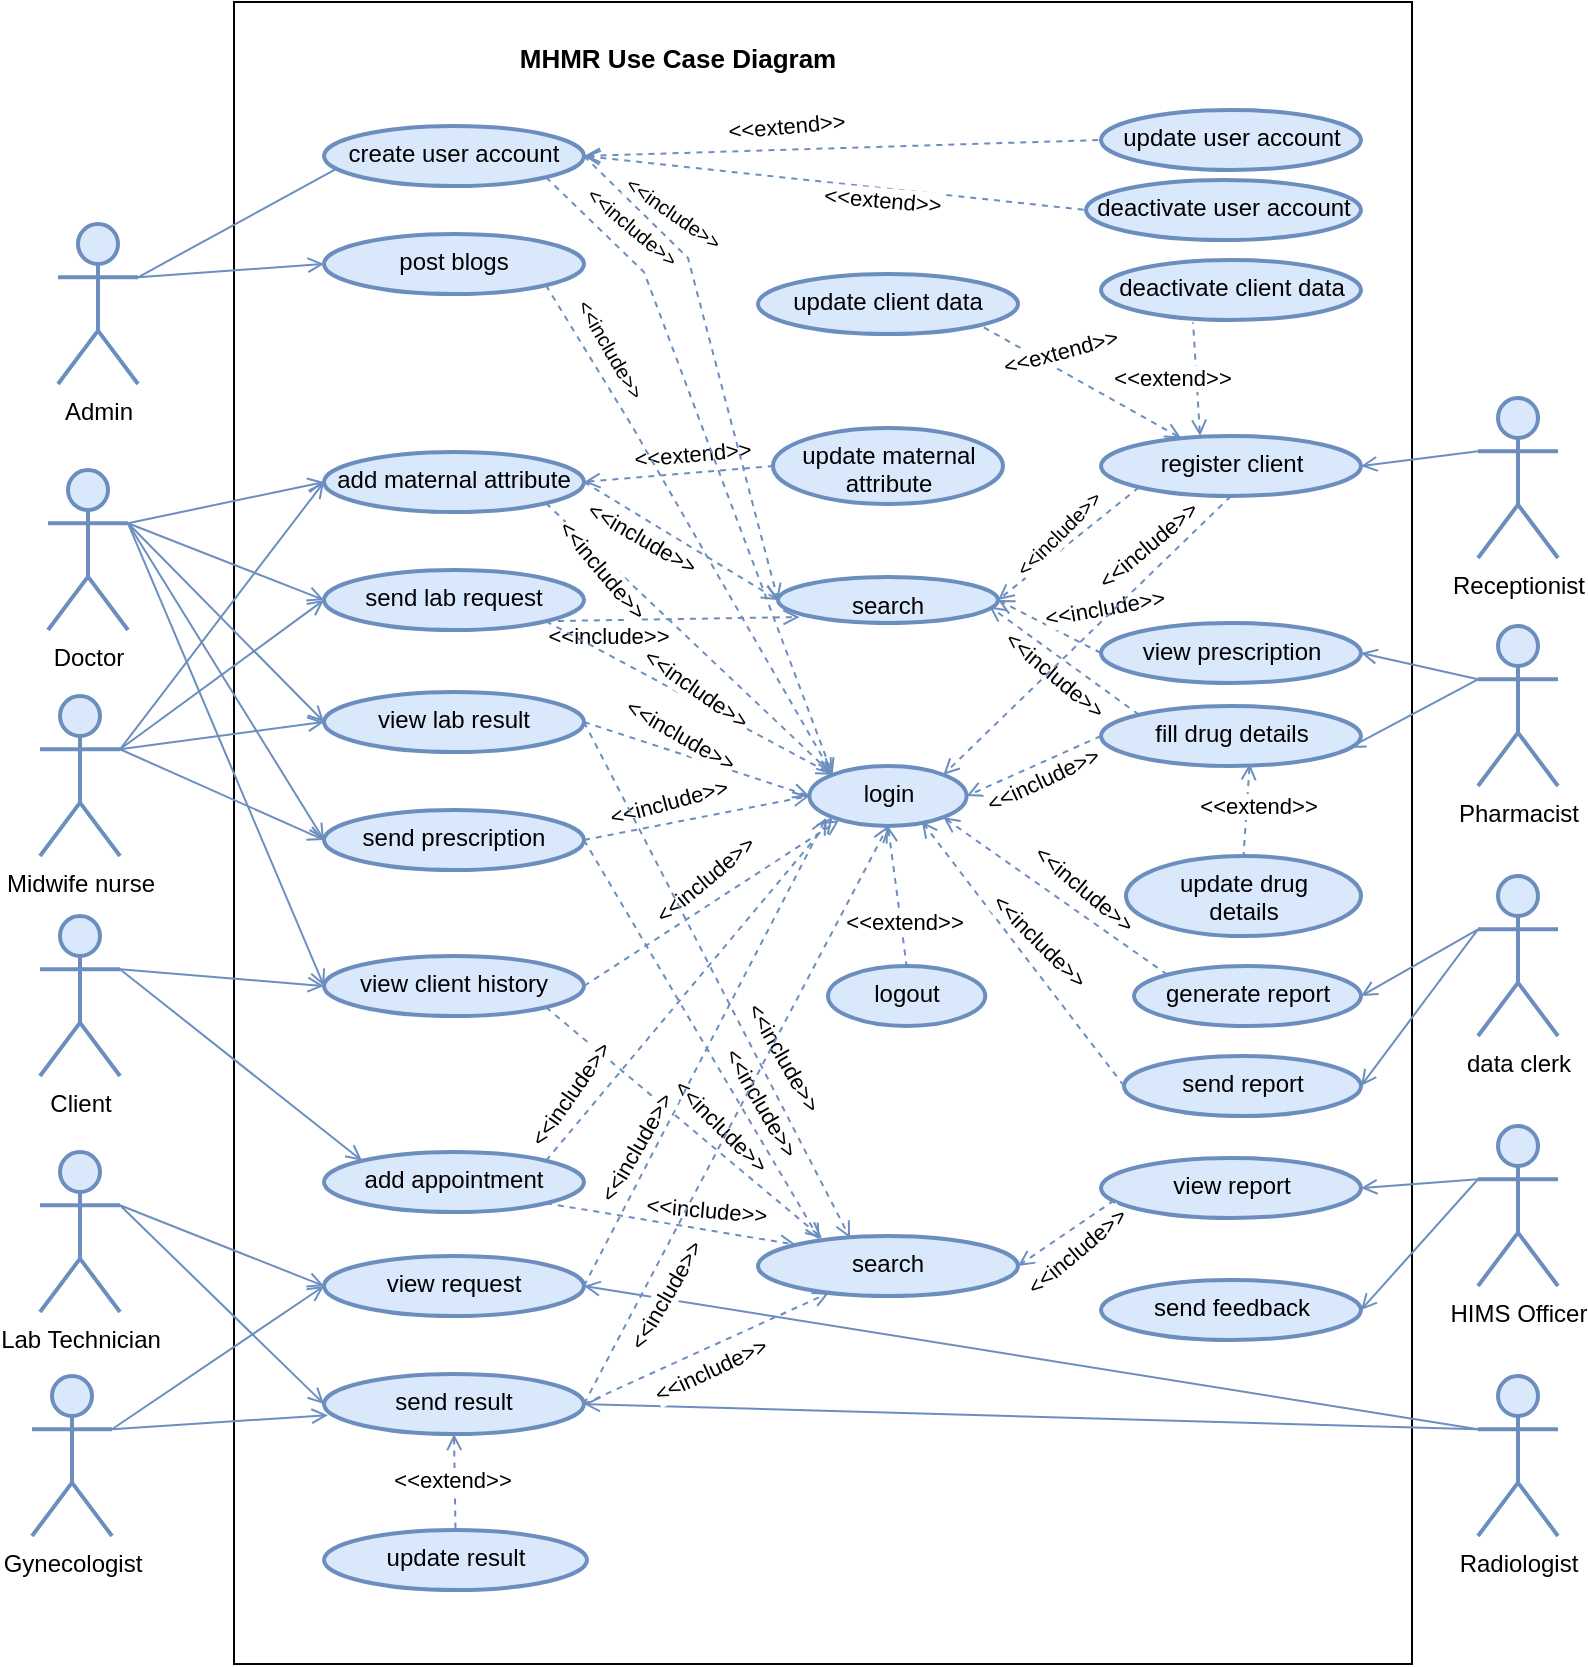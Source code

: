<mxfile version="18.1.3" type="github">
  <diagram id="ftHDJsCwS-N9WV5DZKyB" name="Page-1">
    <mxGraphModel dx="1543" dy="896" grid="0" gridSize="10" guides="1" tooltips="1" connect="1" arrows="1" fold="1" page="1" pageScale="1" pageWidth="850" pageHeight="1100" math="0" shadow="0">
      <root>
        <mxCell id="0" />
        <mxCell id="1" parent="0" />
        <mxCell id="4s9nhKdhcSExY_lbLFu8-13" value="" style="rounded=0;whiteSpace=wrap;html=1;strokeWidth=1;" parent="1" vertex="1">
          <mxGeometry x="148" y="32" width="589" height="831" as="geometry" />
        </mxCell>
        <mxCell id="4s9nhKdhcSExY_lbLFu8-15" value="" style="rounded=0;orthogonalLoop=1;jettySize=auto;html=1;endArrow=open;endFill=0;strokeWidth=1;fillColor=#dae8fc;strokeColor=#6c8ebf;exitX=1;exitY=0.333;exitDx=0;exitDy=0;exitPerimeter=0;" parent="1" source="4s9nhKdhcSExY_lbLFu8-16" edge="1">
          <mxGeometry relative="1" as="geometry">
            <mxPoint x="118" y="123.97" as="sourcePoint" />
            <mxPoint x="208.665" y="110.233" as="targetPoint" />
          </mxGeometry>
        </mxCell>
        <mxCell id="4s9nhKdhcSExY_lbLFu8-16" value="Admin" style="shape=umlActor;verticalLabelPosition=bottom;verticalAlign=top;html=1;outlineConnect=0;strokeWidth=2;fillColor=#dae8fc;strokeColor=#6c8ebf;" parent="1" vertex="1">
          <mxGeometry x="60" y="143" width="40" height="80" as="geometry" />
        </mxCell>
        <mxCell id="4s9nhKdhcSExY_lbLFu8-18" value="update user account" style="ellipse;whiteSpace=wrap;html=1;verticalAlign=top;strokeWidth=2;fillColor=#dae8fc;strokeColor=#6c8ebf;" parent="1" vertex="1">
          <mxGeometry x="581.5" y="86" width="130" height="30" as="geometry" />
        </mxCell>
        <mxCell id="4s9nhKdhcSExY_lbLFu8-23" value="deactivate user account" style="ellipse;whiteSpace=wrap;html=1;verticalAlign=top;strokeWidth=2;fillColor=#dae8fc;strokeColor=#6c8ebf;" parent="1" vertex="1">
          <mxGeometry x="574" y="121" width="137.5" height="30" as="geometry" />
        </mxCell>
        <mxCell id="4s9nhKdhcSExY_lbLFu8-24" value="" style="rounded=0;orthogonalLoop=1;jettySize=auto;html=1;endArrow=none;endFill=0;strokeWidth=1;fillColor=#dae8fc;strokeColor=#6c8ebf;exitX=1;exitY=0.5;exitDx=0;exitDy=0;dashed=1;entryX=0;entryY=0.5;entryDx=0;entryDy=0;startArrow=open;startFill=0;" parent="1" source="4s9nhKdhcSExY_lbLFu8-17" target="4s9nhKdhcSExY_lbLFu8-23" edge="1">
          <mxGeometry relative="1" as="geometry">
            <mxPoint x="100" y="163.333" as="sourcePoint" />
            <mxPoint x="218.665" y="120.233" as="targetPoint" />
          </mxGeometry>
        </mxCell>
        <mxCell id="4s9nhKdhcSExY_lbLFu8-25" value="" style="rounded=0;orthogonalLoop=1;jettySize=auto;html=1;endArrow=none;endFill=0;strokeWidth=1;fillColor=#dae8fc;strokeColor=#6c8ebf;exitX=1;exitY=0.5;exitDx=0;exitDy=0;dashed=1;entryX=0;entryY=0.5;entryDx=0;entryDy=0;startArrow=open;startFill=0;" parent="1" source="4s9nhKdhcSExY_lbLFu8-17" target="4s9nhKdhcSExY_lbLFu8-18" edge="1">
          <mxGeometry relative="1" as="geometry">
            <mxPoint x="348" y="122" as="sourcePoint" />
            <mxPoint x="435" y="165" as="targetPoint" />
          </mxGeometry>
        </mxCell>
        <mxCell id="4s9nhKdhcSExY_lbLFu8-26" value="&amp;lt;&amp;lt;extend&amp;gt;&amp;gt;" style="edgeLabel;html=1;align=center;verticalAlign=middle;resizable=0;points=[];rotation=-5;" parent="4s9nhKdhcSExY_lbLFu8-25" vertex="1" connectable="0">
          <mxGeometry x="-0.243" y="-1" relative="1" as="geometry">
            <mxPoint x="3" y="-13" as="offset" />
          </mxGeometry>
        </mxCell>
        <mxCell id="4s9nhKdhcSExY_lbLFu8-27" value="&amp;lt;&amp;lt;extend&amp;gt;&amp;gt;" style="edgeLabel;html=1;align=center;verticalAlign=middle;resizable=0;points=[];rotation=5;" parent="1" vertex="1" connectable="0">
          <mxGeometry x="472" y="131.0" as="geometry" />
        </mxCell>
        <mxCell id="4s9nhKdhcSExY_lbLFu8-28" style="edgeStyle=none;rounded=0;orthogonalLoop=1;jettySize=auto;html=1;exitX=0.5;exitY=1;exitDx=0;exitDy=0;dashed=1;endArrow=open;endFill=0;strokeWidth=2;" parent="1" source="4s9nhKdhcSExY_lbLFu8-23" target="4s9nhKdhcSExY_lbLFu8-23" edge="1">
          <mxGeometry relative="1" as="geometry" />
        </mxCell>
        <mxCell id="4s9nhKdhcSExY_lbLFu8-30" value="" style="rounded=0;orthogonalLoop=1;jettySize=auto;html=1;endArrow=open;endFill=0;strokeWidth=1;fillColor=#dae8fc;strokeColor=#6c8ebf;exitX=1;exitY=0.333;exitDx=0;exitDy=0;exitPerimeter=0;entryX=0;entryY=0.5;entryDx=0;entryDy=0;" parent="1" source="4s9nhKdhcSExY_lbLFu8-16" target="4s9nhKdhcSExY_lbLFu8-29" edge="1">
          <mxGeometry relative="1" as="geometry">
            <mxPoint x="100" y="163.333" as="sourcePoint" />
            <mxPoint x="218.665" y="120.233" as="targetPoint" />
          </mxGeometry>
        </mxCell>
        <mxCell id="4s9nhKdhcSExY_lbLFu8-31" value="Receptionist" style="shape=umlActor;verticalLabelPosition=bottom;verticalAlign=top;html=1;outlineConnect=0;strokeWidth=2;fillColor=#dae8fc;strokeColor=#6c8ebf;" parent="1" vertex="1">
          <mxGeometry x="770" y="230" width="40" height="80" as="geometry" />
        </mxCell>
        <mxCell id="4s9nhKdhcSExY_lbLFu8-33" value="" style="rounded=0;orthogonalLoop=1;jettySize=auto;html=1;endArrow=open;endFill=0;strokeWidth=1;fillColor=#dae8fc;strokeColor=#6c8ebf;exitX=0;exitY=0.333;exitDx=0;exitDy=0;exitPerimeter=0;entryX=1;entryY=0.5;entryDx=0;entryDy=0;" parent="1" source="4s9nhKdhcSExY_lbLFu8-31" target="4s9nhKdhcSExY_lbLFu8-34" edge="1">
          <mxGeometry relative="1" as="geometry">
            <mxPoint x="90" y="279.667" as="sourcePoint" />
            <mxPoint x="208.665" y="223.233" as="targetPoint" />
          </mxGeometry>
        </mxCell>
        <mxCell id="4s9nhKdhcSExY_lbLFu8-37" value="update client data" style="ellipse;whiteSpace=wrap;html=1;verticalAlign=top;strokeWidth=2;fillColor=#dae8fc;strokeColor=#6c8ebf;" parent="1" vertex="1">
          <mxGeometry x="410" y="168" width="130" height="30" as="geometry" />
        </mxCell>
        <mxCell id="4s9nhKdhcSExY_lbLFu8-38" value="deactivate client data" style="ellipse;whiteSpace=wrap;html=1;verticalAlign=top;strokeWidth=2;fillColor=#dae8fc;strokeColor=#6c8ebf;" parent="1" vertex="1">
          <mxGeometry x="581.5" y="161" width="130" height="30" as="geometry" />
        </mxCell>
        <mxCell id="4s9nhKdhcSExY_lbLFu8-39" value="" style="rounded=0;orthogonalLoop=1;jettySize=auto;html=1;endArrow=none;endFill=0;strokeWidth=1;fillColor=#dae8fc;strokeColor=#6c8ebf;exitX=0.381;exitY=-0.001;exitDx=0;exitDy=0;dashed=1;entryX=0.354;entryY=1.038;entryDx=0;entryDy=0;startArrow=open;startFill=0;exitPerimeter=0;entryPerimeter=0;" parent="1" source="4s9nhKdhcSExY_lbLFu8-34" target="4s9nhKdhcSExY_lbLFu8-38" edge="1">
          <mxGeometry relative="1" as="geometry">
            <mxPoint x="338" y="202" as="sourcePoint" />
            <mxPoint x="218.665" y="210.233" as="targetPoint" />
          </mxGeometry>
        </mxCell>
        <mxCell id="4s9nhKdhcSExY_lbLFu8-40" value="" style="rounded=0;orthogonalLoop=1;jettySize=auto;html=1;endArrow=none;endFill=0;strokeWidth=1;fillColor=#dae8fc;strokeColor=#6c8ebf;dashed=1;entryX=1;entryY=1;entryDx=0;entryDy=0;startArrow=open;startFill=0;" parent="1" source="4s9nhKdhcSExY_lbLFu8-34" target="4s9nhKdhcSExY_lbLFu8-37" edge="1">
          <mxGeometry relative="1" as="geometry">
            <mxPoint x="338" y="202" as="sourcePoint" />
            <mxPoint x="435" y="255" as="targetPoint" />
          </mxGeometry>
        </mxCell>
        <mxCell id="4s9nhKdhcSExY_lbLFu8-41" value="&amp;lt;&amp;lt;extend&amp;gt;&amp;gt;" style="edgeLabel;html=1;align=center;verticalAlign=middle;resizable=0;points=[];rotation=-15;" parent="4s9nhKdhcSExY_lbLFu8-40" vertex="1" connectable="0">
          <mxGeometry x="-0.243" y="-1" relative="1" as="geometry">
            <mxPoint x="-24" y="-21" as="offset" />
          </mxGeometry>
        </mxCell>
        <mxCell id="4s9nhKdhcSExY_lbLFu8-43" style="edgeStyle=none;rounded=0;orthogonalLoop=1;jettySize=auto;html=1;exitX=0.5;exitY=1;exitDx=0;exitDy=0;dashed=1;endArrow=open;endFill=0;strokeWidth=2;" parent="1" source="4s9nhKdhcSExY_lbLFu8-38" target="4s9nhKdhcSExY_lbLFu8-38" edge="1">
          <mxGeometry relative="1" as="geometry" />
        </mxCell>
        <mxCell id="4s9nhKdhcSExY_lbLFu8-44" value="Doctor" style="shape=umlActor;verticalLabelPosition=bottom;verticalAlign=top;html=1;outlineConnect=0;strokeWidth=2;fillColor=#dae8fc;strokeColor=#6c8ebf;" parent="1" vertex="1">
          <mxGeometry x="55" y="266" width="40" height="80" as="geometry" />
        </mxCell>
        <mxCell id="4s9nhKdhcSExY_lbLFu8-49" value="" style="rounded=0;orthogonalLoop=1;jettySize=auto;html=1;endArrow=open;endFill=0;strokeWidth=1;fillColor=#dae8fc;strokeColor=#6c8ebf;exitX=1;exitY=0.333;exitDx=0;exitDy=0;exitPerimeter=0;entryX=0;entryY=0.5;entryDx=0;entryDy=0;" parent="1" source="4s9nhKdhcSExY_lbLFu8-44" target="4s9nhKdhcSExY_lbLFu8-50" edge="1">
          <mxGeometry relative="1" as="geometry">
            <mxPoint x="110" y="356.667" as="sourcePoint" />
            <mxPoint x="228.665" y="333.233" as="targetPoint" />
          </mxGeometry>
        </mxCell>
        <mxCell id="4s9nhKdhcSExY_lbLFu8-55" value="&lt;div&gt;update maternal &lt;br&gt;&lt;/div&gt;&lt;div&gt;attribute&lt;/div&gt;" style="ellipse;whiteSpace=wrap;html=1;verticalAlign=top;strokeWidth=2;fillColor=#dae8fc;strokeColor=#6c8ebf;" parent="1" vertex="1">
          <mxGeometry x="417.5" y="245" width="115" height="38" as="geometry" />
        </mxCell>
        <mxCell id="4s9nhKdhcSExY_lbLFu8-56" value="" style="rounded=0;orthogonalLoop=1;jettySize=auto;html=1;endArrow=none;endFill=0;strokeWidth=1;fillColor=#dae8fc;strokeColor=#6c8ebf;exitX=1;exitY=0.5;exitDx=0;exitDy=0;dashed=1;entryX=0;entryY=0.5;entryDx=0;entryDy=0;startArrow=open;startFill=0;" parent="1" source="4s9nhKdhcSExY_lbLFu8-50" target="4s9nhKdhcSExY_lbLFu8-55" edge="1">
          <mxGeometry relative="1" as="geometry">
            <mxPoint x="339.98" y="308" as="sourcePoint" />
            <mxPoint x="445" y="345" as="targetPoint" />
          </mxGeometry>
        </mxCell>
        <mxCell id="4s9nhKdhcSExY_lbLFu8-57" value="&lt;div&gt;&amp;lt;&amp;lt;extend&amp;gt;&amp;gt;&lt;/div&gt;" style="edgeLabel;html=1;align=center;verticalAlign=middle;resizable=0;points=[];rotation=-5;" parent="4s9nhKdhcSExY_lbLFu8-56" vertex="1" connectable="0">
          <mxGeometry x="-0.243" y="-1" relative="1" as="geometry">
            <mxPoint x="18" y="-12" as="offset" />
          </mxGeometry>
        </mxCell>
        <mxCell id="4s9nhKdhcSExY_lbLFu8-58" value="" style="rounded=0;orthogonalLoop=1;jettySize=auto;html=1;endArrow=open;endFill=0;strokeWidth=1;fillColor=#dae8fc;strokeColor=#6c8ebf;exitX=1;exitY=0.333;exitDx=0;exitDy=0;exitPerimeter=0;entryX=0;entryY=0.5;entryDx=0;entryDy=0;" parent="1" source="4s9nhKdhcSExY_lbLFu8-44" target="4s9nhKdhcSExY_lbLFu8-53" edge="1">
          <mxGeometry relative="1" as="geometry">
            <mxPoint x="100" y="377.667" as="sourcePoint" />
            <mxPoint x="210" y="420" as="targetPoint" />
          </mxGeometry>
        </mxCell>
        <mxCell id="4s9nhKdhcSExY_lbLFu8-59" value="" style="rounded=0;orthogonalLoop=1;jettySize=auto;html=1;endArrow=open;endFill=0;strokeWidth=1;fillColor=#dae8fc;strokeColor=#6c8ebf;exitX=1;exitY=0.333;exitDx=0;exitDy=0;exitPerimeter=0;entryX=0;entryY=0.5;entryDx=0;entryDy=0;" parent="1" source="4s9nhKdhcSExY_lbLFu8-44" target="4s9nhKdhcSExY_lbLFu8-52" edge="1">
          <mxGeometry relative="1" as="geometry">
            <mxPoint x="110" y="387.667" as="sourcePoint" />
            <mxPoint x="228" y="325" as="targetPoint" />
          </mxGeometry>
        </mxCell>
        <mxCell id="4s9nhKdhcSExY_lbLFu8-61" value="" style="rounded=0;orthogonalLoop=1;jettySize=auto;html=1;endArrow=open;endFill=0;strokeWidth=1;fillColor=#dae8fc;strokeColor=#6c8ebf;exitX=1;exitY=0.333;exitDx=0;exitDy=0;exitPerimeter=0;entryX=0;entryY=0.5;entryDx=0;entryDy=0;" parent="1" source="4s9nhKdhcSExY_lbLFu8-44" target="4s9nhKdhcSExY_lbLFu8-51" edge="1">
          <mxGeometry relative="1" as="geometry">
            <mxPoint x="130" y="407.667" as="sourcePoint" />
            <mxPoint x="248" y="345" as="targetPoint" />
          </mxGeometry>
        </mxCell>
        <mxCell id="4s9nhKdhcSExY_lbLFu8-62" value="Midwife nurse" style="shape=umlActor;verticalLabelPosition=bottom;verticalAlign=top;html=1;outlineConnect=0;strokeWidth=2;fillColor=#dae8fc;strokeColor=#6c8ebf;" parent="1" vertex="1">
          <mxGeometry x="51" y="379" width="40" height="80" as="geometry" />
        </mxCell>
        <mxCell id="4s9nhKdhcSExY_lbLFu8-63" value="" style="rounded=0;orthogonalLoop=1;jettySize=auto;html=1;endArrow=open;endFill=0;strokeWidth=1;fillColor=#dae8fc;strokeColor=#6c8ebf;exitX=1;exitY=0.333;exitDx=0;exitDy=0;exitPerimeter=0;entryX=0;entryY=0.5;entryDx=0;entryDy=0;" parent="1" source="4s9nhKdhcSExY_lbLFu8-62" target="4s9nhKdhcSExY_lbLFu8-50" edge="1">
          <mxGeometry relative="1" as="geometry">
            <mxPoint x="700" y="324.667" as="sourcePoint" />
            <mxPoint x="818" y="262" as="targetPoint" />
          </mxGeometry>
        </mxCell>
        <mxCell id="4s9nhKdhcSExY_lbLFu8-64" value="" style="rounded=0;orthogonalLoop=1;jettySize=auto;html=1;endArrow=open;endFill=0;strokeWidth=1;fillColor=#dae8fc;strokeColor=#6c8ebf;exitX=1;exitY=0.333;exitDx=0;exitDy=0;exitPerimeter=0;entryX=0;entryY=0.5;entryDx=0;entryDy=0;" parent="1" source="4s9nhKdhcSExY_lbLFu8-62" target="4s9nhKdhcSExY_lbLFu8-53" edge="1">
          <mxGeometry relative="1" as="geometry">
            <mxPoint x="700" y="326.667" as="sourcePoint" />
            <mxPoint x="338" y="424" as="targetPoint" />
          </mxGeometry>
        </mxCell>
        <mxCell id="4s9nhKdhcSExY_lbLFu8-65" value="" style="rounded=0;orthogonalLoop=1;jettySize=auto;html=1;endArrow=open;endFill=0;strokeWidth=1;fillColor=#dae8fc;strokeColor=#6c8ebf;exitX=1;exitY=0.333;exitDx=0;exitDy=0;exitPerimeter=0;entryX=0;entryY=0.5;entryDx=0;entryDy=0;" parent="1" source="4s9nhKdhcSExY_lbLFu8-62" target="4s9nhKdhcSExY_lbLFu8-52" edge="1">
          <mxGeometry relative="1" as="geometry">
            <mxPoint x="720" y="347.667" as="sourcePoint" />
            <mxPoint x="818" y="345" as="targetPoint" />
          </mxGeometry>
        </mxCell>
        <mxCell id="4s9nhKdhcSExY_lbLFu8-67" value="" style="rounded=0;orthogonalLoop=1;jettySize=auto;html=1;endArrow=open;endFill=0;strokeWidth=1;fillColor=#dae8fc;strokeColor=#6c8ebf;exitX=1;exitY=0.333;exitDx=0;exitDy=0;exitPerimeter=0;entryX=0;entryY=0.5;entryDx=0;entryDy=0;" parent="1" source="4s9nhKdhcSExY_lbLFu8-62" target="4s9nhKdhcSExY_lbLFu8-51" edge="1">
          <mxGeometry relative="1" as="geometry">
            <mxPoint x="700" y="326.667" as="sourcePoint" />
            <mxPoint x="818" y="304" as="targetPoint" />
          </mxGeometry>
        </mxCell>
        <mxCell id="4s9nhKdhcSExY_lbLFu8-69" value="Client" style="shape=umlActor;verticalLabelPosition=bottom;verticalAlign=top;html=1;outlineConnect=0;strokeWidth=2;fillColor=#dae8fc;strokeColor=#6c8ebf;" parent="1" vertex="1">
          <mxGeometry x="51" y="489" width="40" height="80" as="geometry" />
        </mxCell>
        <mxCell id="4s9nhKdhcSExY_lbLFu8-70" value="" style="rounded=0;orthogonalLoop=1;jettySize=auto;html=1;endArrow=open;endFill=0;strokeWidth=1;fillColor=#dae8fc;strokeColor=#6c8ebf;exitX=1;exitY=0.333;exitDx=0;exitDy=0;exitPerimeter=0;entryX=0;entryY=0;entryDx=0;entryDy=0;" parent="1" source="4s9nhKdhcSExY_lbLFu8-69" target="4s9nhKdhcSExY_lbLFu8-68" edge="1">
          <mxGeometry relative="1" as="geometry">
            <mxPoint x="670" y="337.667" as="sourcePoint" />
            <mxPoint x="550.962" y="410.393" as="targetPoint" />
          </mxGeometry>
        </mxCell>
        <mxCell id="4s9nhKdhcSExY_lbLFu8-72" value="" style="rounded=0;orthogonalLoop=1;jettySize=auto;html=1;endArrow=open;endFill=0;strokeWidth=1;fillColor=#dae8fc;strokeColor=#6c8ebf;exitX=1;exitY=0.333;exitDx=0;exitDy=0;exitPerimeter=0;entryX=0;entryY=0.5;entryDx=0;entryDy=0;" parent="1" source="4s9nhKdhcSExY_lbLFu8-69" target="4s9nhKdhcSExY_lbLFu8-71" edge="1">
          <mxGeometry relative="1" as="geometry">
            <mxPoint x="670" y="466.667" as="sourcePoint" />
            <mxPoint x="570" y="421" as="targetPoint" />
          </mxGeometry>
        </mxCell>
        <mxCell id="4s9nhKdhcSExY_lbLFu8-74" value="" style="rounded=0;orthogonalLoop=1;jettySize=auto;html=1;endArrow=open;endFill=0;strokeWidth=1;fillColor=#dae8fc;strokeColor=#6c8ebf;exitX=1;exitY=0.333;exitDx=0;exitDy=0;exitPerimeter=0;entryX=0;entryY=0.5;entryDx=0;entryDy=0;" parent="1" source="4s9nhKdhcSExY_lbLFu8-44" target="4s9nhKdhcSExY_lbLFu8-71" edge="1">
          <mxGeometry relative="1" as="geometry">
            <mxPoint x="100" y="377.667" as="sourcePoint" />
            <mxPoint x="218" y="475" as="targetPoint" />
          </mxGeometry>
        </mxCell>
        <mxCell id="4s9nhKdhcSExY_lbLFu8-75" value="Pharmacist" style="shape=umlActor;verticalLabelPosition=bottom;verticalAlign=top;html=1;outlineConnect=0;strokeWidth=2;fillColor=#dae8fc;strokeColor=#6c8ebf;" parent="1" vertex="1">
          <mxGeometry x="770" y="344" width="40" height="80" as="geometry" />
        </mxCell>
        <mxCell id="4s9nhKdhcSExY_lbLFu8-76" value="" style="rounded=0;orthogonalLoop=1;jettySize=auto;html=1;endArrow=open;endFill=0;strokeWidth=1;fillColor=#dae8fc;strokeColor=#6c8ebf;exitX=0;exitY=0.333;exitDx=0;exitDy=0;exitPerimeter=0;entryX=1;entryY=0.5;entryDx=0;entryDy=0;" parent="1" source="4s9nhKdhcSExY_lbLFu8-75" target="4s9nhKdhcSExY_lbLFu8-77" edge="1">
          <mxGeometry relative="1" as="geometry">
            <mxPoint x="110" y="615.667" as="sourcePoint" />
            <mxPoint x="673" y="368" as="targetPoint" />
          </mxGeometry>
        </mxCell>
        <mxCell id="4s9nhKdhcSExY_lbLFu8-82" value="&lt;div&gt;update drug &lt;br&gt;&lt;/div&gt;&lt;div&gt;details&lt;/div&gt;" style="ellipse;whiteSpace=wrap;html=1;verticalAlign=top;strokeWidth=2;fillColor=#dae8fc;strokeColor=#6c8ebf;" parent="1" vertex="1">
          <mxGeometry x="594" y="459" width="117.5" height="40" as="geometry" />
        </mxCell>
        <mxCell id="4s9nhKdhcSExY_lbLFu8-83" value="" style="rounded=0;orthogonalLoop=1;jettySize=auto;html=1;endArrow=none;endFill=0;strokeWidth=1;fillColor=#dae8fc;strokeColor=#6c8ebf;exitX=0.572;exitY=0.961;exitDx=0;exitDy=0;dashed=1;entryX=0.5;entryY=0;entryDx=0;entryDy=0;startArrow=open;startFill=0;exitPerimeter=0;" parent="1" source="4s9nhKdhcSExY_lbLFu8-78" target="4s9nhKdhcSExY_lbLFu8-82" edge="1">
          <mxGeometry relative="1" as="geometry">
            <mxPoint x="339.98" y="567" as="sourcePoint" />
            <mxPoint x="445" y="604" as="targetPoint" />
          </mxGeometry>
        </mxCell>
        <mxCell id="4s9nhKdhcSExY_lbLFu8-84" value="&amp;lt;&amp;lt;extend&amp;gt;&amp;gt;" style="edgeLabel;html=1;align=center;verticalAlign=middle;resizable=0;points=[];rotation=0;" parent="4s9nhKdhcSExY_lbLFu8-83" vertex="1" connectable="0">
          <mxGeometry x="-0.243" y="-1" relative="1" as="geometry">
            <mxPoint x="6" y="4" as="offset" />
          </mxGeometry>
        </mxCell>
        <mxCell id="4s9nhKdhcSExY_lbLFu8-85" value="" style="rounded=0;orthogonalLoop=1;jettySize=auto;html=1;endArrow=open;endFill=0;strokeWidth=1;fillColor=#dae8fc;strokeColor=#6c8ebf;exitX=1;exitY=0.333;exitDx=0;exitDy=0;exitPerimeter=0;entryX=0;entryY=0.5;entryDx=0;entryDy=0;" parent="1" source="4s9nhKdhcSExY_lbLFu8-102" target="4s9nhKdhcSExY_lbLFu8-80" edge="1">
          <mxGeometry relative="1" as="geometry">
            <mxPoint x="100" y="636.667" as="sourcePoint" />
            <mxPoint x="210" y="679" as="targetPoint" />
          </mxGeometry>
        </mxCell>
        <mxCell id="4s9nhKdhcSExY_lbLFu8-86" value="" style="rounded=0;orthogonalLoop=1;jettySize=auto;html=1;endArrow=open;endFill=0;strokeWidth=1;fillColor=#dae8fc;strokeColor=#6c8ebf;entryX=0;entryY=0.5;entryDx=0;entryDy=0;exitX=1;exitY=0.333;exitDx=0;exitDy=0;exitPerimeter=0;" parent="1" source="4s9nhKdhcSExY_lbLFu8-102" target="4s9nhKdhcSExY_lbLFu8-79" edge="1">
          <mxGeometry relative="1" as="geometry">
            <mxPoint x="110" y="646.667" as="sourcePoint" />
            <mxPoint x="228" y="584" as="targetPoint" />
          </mxGeometry>
        </mxCell>
        <mxCell id="4s9nhKdhcSExY_lbLFu8-88" value="" style="rounded=0;orthogonalLoop=1;jettySize=auto;html=1;endArrow=open;endFill=0;strokeWidth=1;fillColor=#dae8fc;strokeColor=#6c8ebf;exitX=0;exitY=0.333;exitDx=0;exitDy=0;exitPerimeter=0;entryX=0.954;entryY=0.7;entryDx=0;entryDy=0;entryPerimeter=0;" parent="1" source="4s9nhKdhcSExY_lbLFu8-75" target="4s9nhKdhcSExY_lbLFu8-78" edge="1">
          <mxGeometry relative="1" as="geometry">
            <mxPoint x="130" y="666.667" as="sourcePoint" />
            <mxPoint x="248" y="604" as="targetPoint" />
          </mxGeometry>
        </mxCell>
        <mxCell id="4s9nhKdhcSExY_lbLFu8-89" value="Radiologist" style="shape=umlActor;verticalLabelPosition=bottom;verticalAlign=top;html=1;outlineConnect=0;strokeWidth=2;fillColor=#dae8fc;strokeColor=#6c8ebf;" parent="1" vertex="1">
          <mxGeometry x="770" y="719" width="40" height="80" as="geometry" />
        </mxCell>
        <mxCell id="4s9nhKdhcSExY_lbLFu8-91" value="" style="rounded=0;orthogonalLoop=1;jettySize=auto;html=1;endArrow=open;endFill=0;strokeWidth=1;fillColor=#dae8fc;strokeColor=#6c8ebf;exitX=0;exitY=0.333;exitDx=0;exitDy=0;exitPerimeter=0;entryX=1;entryY=0.5;entryDx=0;entryDy=0;" parent="1" source="4s9nhKdhcSExY_lbLFu8-89" target="4s9nhKdhcSExY_lbLFu8-80" edge="1">
          <mxGeometry relative="1" as="geometry">
            <mxPoint x="700" y="585.667" as="sourcePoint" />
            <mxPoint x="338" y="683" as="targetPoint" />
          </mxGeometry>
        </mxCell>
        <mxCell id="4s9nhKdhcSExY_lbLFu8-92" value="" style="rounded=0;orthogonalLoop=1;jettySize=auto;html=1;endArrow=open;endFill=0;strokeWidth=1;fillColor=#dae8fc;strokeColor=#6c8ebf;exitX=0;exitY=0.333;exitDx=0;exitDy=0;exitPerimeter=0;entryX=1;entryY=0.5;entryDx=0;entryDy=0;" parent="1" source="4s9nhKdhcSExY_lbLFu8-89" target="4s9nhKdhcSExY_lbLFu8-79" edge="1">
          <mxGeometry relative="1" as="geometry">
            <mxPoint x="720" y="606.667" as="sourcePoint" />
            <mxPoint x="818" y="604" as="targetPoint" />
          </mxGeometry>
        </mxCell>
        <mxCell id="4s9nhKdhcSExY_lbLFu8-95" value="generate report" style="ellipse;whiteSpace=wrap;html=1;verticalAlign=top;strokeWidth=2;fillColor=#dae8fc;strokeColor=#6c8ebf;" parent="1" vertex="1">
          <mxGeometry x="598" y="514" width="113.5" height="30" as="geometry" />
        </mxCell>
        <mxCell id="4s9nhKdhcSExY_lbLFu8-96" value="data clerk" style="shape=umlActor;verticalLabelPosition=bottom;verticalAlign=top;html=1;outlineConnect=0;strokeWidth=2;fillColor=#dae8fc;strokeColor=#6c8ebf;" parent="1" vertex="1">
          <mxGeometry x="770" y="469" width="40" height="80" as="geometry" />
        </mxCell>
        <mxCell id="4s9nhKdhcSExY_lbLFu8-97" value="" style="rounded=0;orthogonalLoop=1;jettySize=auto;html=1;endArrow=open;endFill=0;strokeWidth=1;fillColor=#dae8fc;strokeColor=#6c8ebf;exitX=0;exitY=0.333;exitDx=0;exitDy=0;exitPerimeter=0;entryX=1;entryY=0.5;entryDx=0;entryDy=0;" parent="1" source="4s9nhKdhcSExY_lbLFu8-96" target="4s9nhKdhcSExY_lbLFu8-95" edge="1">
          <mxGeometry relative="1" as="geometry">
            <mxPoint x="671.99" y="421.667" as="sourcePoint" />
            <mxPoint x="552.952" y="494.393" as="targetPoint" />
          </mxGeometry>
        </mxCell>
        <mxCell id="4s9nhKdhcSExY_lbLFu8-99" value="" style="rounded=0;orthogonalLoop=1;jettySize=auto;html=1;endArrow=open;endFill=0;strokeWidth=1;fillColor=#dae8fc;strokeColor=#6c8ebf;exitX=0;exitY=0.333;exitDx=0;exitDy=0;exitPerimeter=0;entryX=1;entryY=0.5;entryDx=0;entryDy=0;" parent="1" source="4s9nhKdhcSExY_lbLFu8-96" target="4s9nhKdhcSExY_lbLFu8-110" edge="1">
          <mxGeometry relative="1" as="geometry">
            <mxPoint x="671.99" y="550.667" as="sourcePoint" />
            <mxPoint x="391.99" y="745" as="targetPoint" />
          </mxGeometry>
        </mxCell>
        <mxCell id="4s9nhKdhcSExY_lbLFu8-101" value="" style="rounded=0;orthogonalLoop=1;jettySize=auto;html=1;endArrow=open;endFill=0;strokeWidth=1;fillColor=#dae8fc;strokeColor=#6c8ebf;exitX=1;exitY=0.333;exitDx=0;exitDy=0;exitPerimeter=0;entryX=0.015;entryY=0.686;entryDx=0;entryDy=0;entryPerimeter=0;" parent="1" source="4s9nhKdhcSExY_lbLFu8-106" target="4s9nhKdhcSExY_lbLFu8-80" edge="1">
          <mxGeometry relative="1" as="geometry">
            <mxPoint x="80" y="840" as="sourcePoint" />
            <mxPoint x="201" y="780" as="targetPoint" />
          </mxGeometry>
        </mxCell>
        <mxCell id="4s9nhKdhcSExY_lbLFu8-102" value="Lab Technician " style="shape=umlActor;verticalLabelPosition=bottom;verticalAlign=top;html=1;outlineConnect=0;strokeWidth=2;fillColor=#dae8fc;strokeColor=#6c8ebf;" parent="1" vertex="1">
          <mxGeometry x="51" y="607" width="40" height="80" as="geometry" />
        </mxCell>
        <mxCell id="4s9nhKdhcSExY_lbLFu8-106" value="Gynecologist " style="shape=umlActor;verticalLabelPosition=bottom;verticalAlign=top;html=1;outlineConnect=0;strokeWidth=2;fillColor=#dae8fc;strokeColor=#6c8ebf;" parent="1" vertex="1">
          <mxGeometry x="47" y="719" width="40" height="80" as="geometry" />
        </mxCell>
        <mxCell id="4s9nhKdhcSExY_lbLFu8-107" value="update result" style="ellipse;whiteSpace=wrap;html=1;verticalAlign=top;strokeWidth=2;fillColor=#dae8fc;strokeColor=#6c8ebf;" parent="1" vertex="1">
          <mxGeometry x="193" y="796" width="131.5" height="30" as="geometry" />
        </mxCell>
        <mxCell id="4s9nhKdhcSExY_lbLFu8-108" value="" style="rounded=0;orthogonalLoop=1;jettySize=auto;html=1;endArrow=none;endFill=0;strokeWidth=1;fillColor=#dae8fc;strokeColor=#6c8ebf;dashed=1;entryX=0.5;entryY=0;entryDx=0;entryDy=0;startArrow=open;startFill=0;exitX=0.5;exitY=1;exitDx=0;exitDy=0;" parent="1" source="4s9nhKdhcSExY_lbLFu8-80" target="4s9nhKdhcSExY_lbLFu8-107" edge="1">
          <mxGeometry relative="1" as="geometry">
            <mxPoint x="266" y="795" as="sourcePoint" />
            <mxPoint x="475" y="777" as="targetPoint" />
          </mxGeometry>
        </mxCell>
        <mxCell id="4s9nhKdhcSExY_lbLFu8-109" value="&amp;lt;&amp;lt;extend&amp;gt;&amp;gt;" style="edgeLabel;html=1;align=center;verticalAlign=middle;resizable=0;points=[];rotation=0;" parent="4s9nhKdhcSExY_lbLFu8-108" vertex="1" connectable="0">
          <mxGeometry x="-0.243" y="-1" relative="1" as="geometry">
            <mxPoint x="-1" y="5" as="offset" />
          </mxGeometry>
        </mxCell>
        <mxCell id="4s9nhKdhcSExY_lbLFu8-110" value="send report" style="ellipse;whiteSpace=wrap;html=1;verticalAlign=top;strokeWidth=2;fillColor=#dae8fc;strokeColor=#6c8ebf;" parent="1" vertex="1">
          <mxGeometry x="593" y="559" width="118.5" height="30" as="geometry" />
        </mxCell>
        <mxCell id="4s9nhKdhcSExY_lbLFu8-113" value="HIMS Officer" style="shape=umlActor;verticalLabelPosition=bottom;verticalAlign=top;html=1;outlineConnect=0;strokeWidth=2;fillColor=#dae8fc;strokeColor=#6c8ebf;" parent="1" vertex="1">
          <mxGeometry x="770" y="594" width="40" height="80" as="geometry" />
        </mxCell>
        <mxCell id="4s9nhKdhcSExY_lbLFu8-114" value="" style="rounded=0;orthogonalLoop=1;jettySize=auto;html=1;endArrow=open;endFill=0;strokeWidth=1;fillColor=#dae8fc;strokeColor=#6c8ebf;exitX=0;exitY=0.333;exitDx=0;exitDy=0;exitPerimeter=0;entryX=1;entryY=0.5;entryDx=0;entryDy=0;" parent="1" source="4s9nhKdhcSExY_lbLFu8-113" target="4s9nhKdhcSExY_lbLFu8-112" edge="1">
          <mxGeometry relative="1" as="geometry">
            <mxPoint x="64.01" y="814.667" as="sourcePoint" />
            <mxPoint x="353.01" y="843" as="targetPoint" />
          </mxGeometry>
        </mxCell>
        <mxCell id="4s9nhKdhcSExY_lbLFu8-116" value="" style="rounded=0;orthogonalLoop=1;jettySize=auto;html=1;endArrow=open;endFill=0;strokeWidth=1;fillColor=#dae8fc;strokeColor=#6c8ebf;exitX=0;exitY=0.333;exitDx=0;exitDy=0;exitPerimeter=0;entryX=1;entryY=0.5;entryDx=0;entryDy=0;" parent="1" source="4s9nhKdhcSExY_lbLFu8-113" target="4s9nhKdhcSExY_lbLFu8-120" edge="1">
          <mxGeometry relative="1" as="geometry">
            <mxPoint x="64.01" y="816.667" as="sourcePoint" />
            <mxPoint x="354.01" y="895" as="targetPoint" />
          </mxGeometry>
        </mxCell>
        <mxCell id="4s9nhKdhcSExY_lbLFu8-121" value="&lt;font style=&quot;font-size: 13px;&quot;&gt;&lt;b&gt;MHMR Use Case Diagram&lt;/b&gt;&lt;/font&gt;" style="text;html=1;strokeColor=none;fillColor=none;align=center;verticalAlign=middle;whiteSpace=wrap;rounded=0;" parent="1" vertex="1">
          <mxGeometry x="280" y="40" width="180" height="40" as="geometry" />
        </mxCell>
        <mxCell id="4s9nhKdhcSExY_lbLFu8-17" value="create user account" style="ellipse;whiteSpace=wrap;html=1;verticalAlign=top;strokeWidth=2;fillColor=#dae8fc;strokeColor=#6c8ebf;" parent="1" vertex="1">
          <mxGeometry x="193" y="94" width="130" height="30" as="geometry" />
        </mxCell>
        <mxCell id="4s9nhKdhcSExY_lbLFu8-29" value="post blogs" style="ellipse;whiteSpace=wrap;html=1;verticalAlign=top;strokeWidth=2;fillColor=#dae8fc;strokeColor=#6c8ebf;" parent="1" vertex="1">
          <mxGeometry x="193" y="148" width="130" height="30" as="geometry" />
        </mxCell>
        <mxCell id="4s9nhKdhcSExY_lbLFu8-34" value="register client" style="ellipse;whiteSpace=wrap;html=1;verticalAlign=top;strokeWidth=2;fillColor=#dae8fc;strokeColor=#6c8ebf;" parent="1" vertex="1">
          <mxGeometry x="581.5" y="249" width="130" height="30" as="geometry" />
        </mxCell>
        <mxCell id="4s9nhKdhcSExY_lbLFu8-50" value="add maternal attribute" style="ellipse;whiteSpace=wrap;html=1;verticalAlign=top;strokeWidth=2;fillColor=#dae8fc;strokeColor=#6c8ebf;" parent="1" vertex="1">
          <mxGeometry x="193" y="257" width="130" height="30" as="geometry" />
        </mxCell>
        <mxCell id="4s9nhKdhcSExY_lbLFu8-51" value="send lab request" style="ellipse;whiteSpace=wrap;html=1;verticalAlign=top;strokeWidth=2;fillColor=#dae8fc;strokeColor=#6c8ebf;" parent="1" vertex="1">
          <mxGeometry x="193" y="316" width="130" height="30" as="geometry" />
        </mxCell>
        <mxCell id="4s9nhKdhcSExY_lbLFu8-52" value="view lab result" style="ellipse;whiteSpace=wrap;html=1;verticalAlign=top;strokeWidth=2;fillColor=#dae8fc;strokeColor=#6c8ebf;" parent="1" vertex="1">
          <mxGeometry x="193" y="377" width="130" height="30" as="geometry" />
        </mxCell>
        <mxCell id="4s9nhKdhcSExY_lbLFu8-53" value="send prescription" style="ellipse;whiteSpace=wrap;html=1;verticalAlign=top;strokeWidth=2;fillColor=#dae8fc;strokeColor=#6c8ebf;" parent="1" vertex="1">
          <mxGeometry x="193" y="436" width="130" height="30" as="geometry" />
        </mxCell>
        <mxCell id="4s9nhKdhcSExY_lbLFu8-68" value="add appointment" style="ellipse;whiteSpace=wrap;html=1;verticalAlign=top;strokeWidth=2;fillColor=#dae8fc;strokeColor=#6c8ebf;" parent="1" vertex="1">
          <mxGeometry x="193" y="607" width="130" height="30" as="geometry" />
        </mxCell>
        <mxCell id="4s9nhKdhcSExY_lbLFu8-71" value="view client history" style="ellipse;whiteSpace=wrap;html=1;verticalAlign=top;strokeWidth=2;fillColor=#dae8fc;strokeColor=#6c8ebf;" parent="1" vertex="1">
          <mxGeometry x="193" y="509" width="130" height="30" as="geometry" />
        </mxCell>
        <mxCell id="4s9nhKdhcSExY_lbLFu8-77" value="view prescription" style="ellipse;whiteSpace=wrap;html=1;verticalAlign=top;strokeWidth=2;fillColor=#dae8fc;strokeColor=#6c8ebf;" parent="1" vertex="1">
          <mxGeometry x="581.5" y="342.5" width="130" height="30" as="geometry" />
        </mxCell>
        <mxCell id="4s9nhKdhcSExY_lbLFu8-78" value="fill drug details" style="ellipse;whiteSpace=wrap;html=1;verticalAlign=top;strokeWidth=2;fillColor=#dae8fc;strokeColor=#6c8ebf;" parent="1" vertex="1">
          <mxGeometry x="581.5" y="384" width="130" height="30" as="geometry" />
        </mxCell>
        <mxCell id="4s9nhKdhcSExY_lbLFu8-79" value="view request" style="ellipse;whiteSpace=wrap;html=1;verticalAlign=top;strokeWidth=2;fillColor=#dae8fc;strokeColor=#6c8ebf;" parent="1" vertex="1">
          <mxGeometry x="193" y="659" width="130" height="30" as="geometry" />
        </mxCell>
        <mxCell id="4s9nhKdhcSExY_lbLFu8-80" value="send result" style="ellipse;whiteSpace=wrap;html=1;verticalAlign=top;strokeWidth=2;fillColor=#dae8fc;strokeColor=#6c8ebf;" parent="1" vertex="1">
          <mxGeometry x="193" y="718" width="130" height="30" as="geometry" />
        </mxCell>
        <mxCell id="4s9nhKdhcSExY_lbLFu8-112" value="view report" style="ellipse;whiteSpace=wrap;html=1;verticalAlign=top;strokeWidth=2;fillColor=#dae8fc;strokeColor=#6c8ebf;" parent="1" vertex="1">
          <mxGeometry x="581.5" y="610" width="130" height="30" as="geometry" />
        </mxCell>
        <mxCell id="4s9nhKdhcSExY_lbLFu8-120" value="send feedback" style="ellipse;whiteSpace=wrap;html=1;verticalAlign=top;strokeWidth=2;fillColor=#dae8fc;strokeColor=#6c8ebf;" parent="1" vertex="1">
          <mxGeometry x="581.5" y="671" width="130" height="30" as="geometry" />
        </mxCell>
        <mxCell id="4s9nhKdhcSExY_lbLFu8-125" value="&amp;lt;&amp;lt;extend&amp;gt;&amp;gt;" style="edgeLabel;html=1;align=center;verticalAlign=middle;resizable=0;points=[];rotation=0;" parent="1" vertex="1" connectable="0">
          <mxGeometry x="616.754" y="219.998" as="geometry" />
        </mxCell>
        <mxCell id="4s9nhKdhcSExY_lbLFu8-134" value="search" style="ellipse;whiteSpace=wrap;html=1;verticalAlign=top;strokeWidth=2;fillColor=#dae8fc;strokeColor=#6c8ebf;" parent="1" vertex="1">
          <mxGeometry x="410" y="649" width="130" height="30" as="geometry" />
        </mxCell>
        <mxCell id="4s9nhKdhcSExY_lbLFu8-155" value="&lt;div&gt;search&lt;/div&gt;" style="ellipse;whiteSpace=wrap;html=1;verticalAlign=top;strokeWidth=2;fillColor=#dae8fc;strokeColor=#6c8ebf;" parent="1" vertex="1">
          <mxGeometry x="420" y="319.5" width="110" height="23" as="geometry" />
        </mxCell>
        <mxCell id="4s9nhKdhcSExY_lbLFu8-156" value="" style="rounded=0;orthogonalLoop=1;jettySize=auto;html=1;endArrow=open;endFill=0;strokeWidth=1;fillColor=#dae8fc;strokeColor=#6c8ebf;exitX=1;exitY=0.5;exitDx=0;exitDy=0;dashed=1;entryX=0;entryY=0.5;entryDx=0;entryDy=0;startArrow=none;startFill=0;" parent="1" source="4s9nhKdhcSExY_lbLFu8-17" target="4s9nhKdhcSExY_lbLFu8-155" edge="1">
          <mxGeometry relative="1" as="geometry">
            <mxPoint x="322.98" y="171" as="sourcePoint" />
            <mxPoint x="425" y="233" as="targetPoint" />
            <Array as="points">
              <mxPoint x="375" y="160" />
            </Array>
          </mxGeometry>
        </mxCell>
        <mxCell id="4s9nhKdhcSExY_lbLFu8-157" value="&amp;lt;&amp;lt;include&amp;gt;&amp;gt;" style="edgeLabel;html=1;align=center;verticalAlign=middle;resizable=0;points=[];fontSize=10;rotation=35;" parent="4s9nhKdhcSExY_lbLFu8-156" vertex="1" connectable="0">
          <mxGeometry x="-0.243" y="-1" relative="1" as="geometry">
            <mxPoint x="-12" y="-45" as="offset" />
          </mxGeometry>
        </mxCell>
        <mxCell id="4s9nhKdhcSExY_lbLFu8-158" value="" style="rounded=0;orthogonalLoop=1;jettySize=auto;html=1;endArrow=open;endFill=0;strokeWidth=1;fillColor=#dae8fc;strokeColor=#6c8ebf;dashed=1;entryX=1;entryY=0.5;entryDx=0;entryDy=0;startArrow=none;startFill=0;exitX=0;exitY=1;exitDx=0;exitDy=0;" parent="1" source="4s9nhKdhcSExY_lbLFu8-34" target="4s9nhKdhcSExY_lbLFu8-155" edge="1">
          <mxGeometry relative="1" as="geometry">
            <mxPoint x="350" y="125" as="sourcePoint" />
            <mxPoint x="370" y="170" as="targetPoint" />
          </mxGeometry>
        </mxCell>
        <mxCell id="4s9nhKdhcSExY_lbLFu8-159" value="&amp;lt;&amp;lt;include&amp;gt;&amp;gt;" style="edgeLabel;html=1;align=center;verticalAlign=middle;resizable=0;points=[];fontSize=10;rotation=-45;" parent="4s9nhKdhcSExY_lbLFu8-158" vertex="1" connectable="0">
          <mxGeometry x="-0.243" y="-1" relative="1" as="geometry">
            <mxPoint x="-14" y="3" as="offset" />
          </mxGeometry>
        </mxCell>
        <mxCell id="4s9nhKdhcSExY_lbLFu8-162" value="login" style="ellipse;whiteSpace=wrap;html=1;verticalAlign=top;strokeWidth=2;fillColor=#dae8fc;strokeColor=#6c8ebf;" parent="1" vertex="1">
          <mxGeometry x="435.685" y="414" width="78.63" height="30" as="geometry" />
        </mxCell>
        <mxCell id="4s9nhKdhcSExY_lbLFu8-163" value="" style="rounded=0;orthogonalLoop=1;jettySize=auto;html=1;endArrow=open;endFill=0;strokeWidth=1;fillColor=#dae8fc;strokeColor=#6c8ebf;exitX=1;exitY=0.5;exitDx=0;exitDy=0;dashed=1;entryX=0;entryY=0.5;entryDx=0;entryDy=0;" parent="1" source="4s9nhKdhcSExY_lbLFu8-50" target="4s9nhKdhcSExY_lbLFu8-155" edge="1">
          <mxGeometry relative="1" as="geometry">
            <mxPoint x="340" y="393" as="sourcePoint" />
            <mxPoint x="440" y="428" as="targetPoint" />
          </mxGeometry>
        </mxCell>
        <mxCell id="4s9nhKdhcSExY_lbLFu8-164" value="&amp;lt;&amp;lt;include&amp;gt;&amp;gt;" style="edgeLabel;html=1;align=center;verticalAlign=middle;resizable=0;points=[];rotation=30;" parent="4s9nhKdhcSExY_lbLFu8-163" vertex="1" connectable="0">
          <mxGeometry x="-0.243" y="-1" relative="1" as="geometry">
            <mxPoint x="-7" y="4" as="offset" />
          </mxGeometry>
        </mxCell>
        <mxCell id="4s9nhKdhcSExY_lbLFu8-165" value="" style="rounded=0;orthogonalLoop=1;jettySize=auto;html=1;endArrow=open;endFill=0;strokeWidth=1;fillColor=#dae8fc;strokeColor=#6c8ebf;exitX=1;exitY=1;exitDx=0;exitDy=0;dashed=1;entryX=0.098;entryY=0.87;entryDx=0;entryDy=0;entryPerimeter=0;" parent="1" source="4s9nhKdhcSExY_lbLFu8-51" target="4s9nhKdhcSExY_lbLFu8-155" edge="1">
          <mxGeometry relative="1" as="geometry">
            <mxPoint x="350" y="254" as="sourcePoint" />
            <mxPoint x="484.038" y="429.393" as="targetPoint" />
          </mxGeometry>
        </mxCell>
        <mxCell id="4s9nhKdhcSExY_lbLFu8-166" value="&amp;lt;&amp;lt;include&amp;gt;&amp;gt;" style="edgeLabel;html=1;align=center;verticalAlign=middle;resizable=0;points=[];rotation=0;" parent="4s9nhKdhcSExY_lbLFu8-165" vertex="1" connectable="0">
          <mxGeometry x="-0.243" y="-1" relative="1" as="geometry">
            <mxPoint x="-17" y="7" as="offset" />
          </mxGeometry>
        </mxCell>
        <mxCell id="4s9nhKdhcSExY_lbLFu8-167" value="" style="rounded=0;orthogonalLoop=1;jettySize=auto;html=1;endArrow=open;endFill=0;strokeWidth=1;fillColor=#dae8fc;strokeColor=#6c8ebf;exitX=1;exitY=0.5;exitDx=0;exitDy=0;dashed=1;entryX=0.238;entryY=0.067;entryDx=0;entryDy=0;entryPerimeter=0;" parent="1" source="4s9nhKdhcSExY_lbLFu8-53" target="4s9nhKdhcSExY_lbLFu8-134" edge="1">
          <mxGeometry relative="1" as="geometry">
            <mxPoint x="360" y="264" as="sourcePoint" />
            <mxPoint x="494.038" y="439.393" as="targetPoint" />
          </mxGeometry>
        </mxCell>
        <mxCell id="4s9nhKdhcSExY_lbLFu8-168" value="&amp;lt;&amp;lt;include&amp;gt;&amp;gt;" style="edgeLabel;html=1;align=center;verticalAlign=middle;resizable=0;points=[];rotation=60;" parent="4s9nhKdhcSExY_lbLFu8-167" vertex="1" connectable="0">
          <mxGeometry x="-0.243" y="-1" relative="1" as="geometry">
            <mxPoint x="45" y="54" as="offset" />
          </mxGeometry>
        </mxCell>
        <mxCell id="4s9nhKdhcSExY_lbLFu8-169" value="" style="rounded=0;orthogonalLoop=1;jettySize=auto;html=1;endArrow=open;endFill=0;strokeWidth=1;fillColor=#dae8fc;strokeColor=#6c8ebf;exitX=1;exitY=1;exitDx=0;exitDy=0;dashed=1;entryX=0;entryY=0;entryDx=0;entryDy=0;" parent="1" source="4s9nhKdhcSExY_lbLFu8-68" target="4s9nhKdhcSExY_lbLFu8-134" edge="1">
          <mxGeometry relative="1" as="geometry">
            <mxPoint x="370" y="274" as="sourcePoint" />
            <mxPoint x="432.185" y="545.249" as="targetPoint" />
          </mxGeometry>
        </mxCell>
        <mxCell id="4s9nhKdhcSExY_lbLFu8-170" value="&amp;lt;&amp;lt;include&amp;gt;&amp;gt;" style="edgeLabel;html=1;align=center;verticalAlign=middle;resizable=0;points=[];rotation=5;" parent="4s9nhKdhcSExY_lbLFu8-169" vertex="1" connectable="0">
          <mxGeometry x="-0.243" y="-1" relative="1" as="geometry">
            <mxPoint x="33" y="-6" as="offset" />
          </mxGeometry>
        </mxCell>
        <mxCell id="4s9nhKdhcSExY_lbLFu8-171" value="" style="rounded=0;orthogonalLoop=1;jettySize=auto;html=1;endArrow=open;endFill=0;strokeWidth=1;fillColor=#dae8fc;strokeColor=#6c8ebf;exitX=0;exitY=0.5;exitDx=0;exitDy=0;dashed=1;entryX=1;entryY=0.5;entryDx=0;entryDy=0;" parent="1" source="4s9nhKdhcSExY_lbLFu8-77" target="4s9nhKdhcSExY_lbLFu8-155" edge="1">
          <mxGeometry relative="1" as="geometry">
            <mxPoint x="330.962" y="542.607" as="sourcePoint" />
            <mxPoint x="479.971" y="583.558" as="targetPoint" />
          </mxGeometry>
        </mxCell>
        <mxCell id="4s9nhKdhcSExY_lbLFu8-172" value="&amp;lt;&amp;lt;include&amp;gt;&amp;gt;" style="edgeLabel;html=1;align=center;verticalAlign=middle;resizable=0;points=[];rotation=-10;" parent="4s9nhKdhcSExY_lbLFu8-171" vertex="1" connectable="0">
          <mxGeometry x="-0.243" y="-1" relative="1" as="geometry">
            <mxPoint x="20" y="-12" as="offset" />
          </mxGeometry>
        </mxCell>
        <mxCell id="4s9nhKdhcSExY_lbLFu8-173" value="" style="rounded=0;orthogonalLoop=1;jettySize=auto;html=1;endArrow=open;endFill=0;strokeWidth=1;fillColor=#dae8fc;strokeColor=#6c8ebf;exitX=0;exitY=0;exitDx=0;exitDy=0;dashed=1;entryX=0.961;entryY=0.639;entryDx=0;entryDy=0;entryPerimeter=0;" parent="1" source="4s9nhKdhcSExY_lbLFu8-78" target="4s9nhKdhcSExY_lbLFu8-155" edge="1">
          <mxGeometry relative="1" as="geometry">
            <mxPoint x="351" y="602" as="sourcePoint" />
            <mxPoint x="452.5" y="516" as="targetPoint" />
          </mxGeometry>
        </mxCell>
        <mxCell id="4s9nhKdhcSExY_lbLFu8-174" value="&amp;lt;&amp;lt;include&amp;gt;&amp;gt;" style="edgeLabel;html=1;align=center;verticalAlign=middle;resizable=0;points=[];rotation=40;" parent="4s9nhKdhcSExY_lbLFu8-173" vertex="1" connectable="0">
          <mxGeometry x="-0.243" y="-1" relative="1" as="geometry">
            <mxPoint x="-15" y="1" as="offset" />
          </mxGeometry>
        </mxCell>
        <mxCell id="4s9nhKdhcSExY_lbLFu8-175" value="" style="rounded=0;orthogonalLoop=1;jettySize=auto;html=1;endArrow=open;endFill=0;strokeWidth=1;fillColor=#dae8fc;strokeColor=#6c8ebf;exitX=0.051;exitY=0.705;exitDx=0;exitDy=0;dashed=1;exitPerimeter=0;entryX=1;entryY=0.5;entryDx=0;entryDy=0;" parent="1" source="4s9nhKdhcSExY_lbLFu8-112" target="4s9nhKdhcSExY_lbLFu8-134" edge="1">
          <mxGeometry relative="1" as="geometry">
            <mxPoint x="350" y="838" as="sourcePoint" />
            <mxPoint x="549" y="664" as="targetPoint" />
          </mxGeometry>
        </mxCell>
        <mxCell id="4s9nhKdhcSExY_lbLFu8-176" value="&amp;lt;&amp;lt;include&amp;gt;&amp;gt;" style="edgeLabel;html=1;align=center;verticalAlign=middle;resizable=0;points=[];rotation=-40;" parent="4s9nhKdhcSExY_lbLFu8-175" vertex="1" connectable="0">
          <mxGeometry x="-0.243" y="-1" relative="1" as="geometry">
            <mxPoint x="-1" y="14" as="offset" />
          </mxGeometry>
        </mxCell>
        <mxCell id="4s9nhKdhcSExY_lbLFu8-182" value="" style="rounded=0;orthogonalLoop=1;jettySize=auto;html=1;endArrow=open;endFill=0;strokeWidth=1;fillColor=#dae8fc;strokeColor=#6c8ebf;exitX=1;exitY=0.5;exitDx=0;exitDy=0;dashed=1;" parent="1" source="4s9nhKdhcSExY_lbLFu8-80" target="4s9nhKdhcSExY_lbLFu8-134" edge="1">
          <mxGeometry relative="1" as="geometry">
            <mxPoint x="331" y="780" as="sourcePoint" />
            <mxPoint x="391.26" y="749" as="targetPoint" />
          </mxGeometry>
        </mxCell>
        <mxCell id="4s9nhKdhcSExY_lbLFu8-183" value="&amp;lt;&amp;lt;include&amp;gt;&amp;gt;" style="edgeLabel;html=1;align=center;verticalAlign=middle;resizable=0;points=[];rotation=-25;" parent="4s9nhKdhcSExY_lbLFu8-182" vertex="1" connectable="0">
          <mxGeometry x="-0.243" y="-1" relative="1" as="geometry">
            <mxPoint x="16" y="3" as="offset" />
          </mxGeometry>
        </mxCell>
        <mxCell id="4s9nhKdhcSExY_lbLFu8-186" value="" style="rounded=0;orthogonalLoop=1;jettySize=auto;html=1;endArrow=open;endFill=0;strokeWidth=1;fillColor=#dae8fc;strokeColor=#6c8ebf;exitX=1;exitY=1;exitDx=0;exitDy=0;dashed=1;entryX=0.246;entryY=0.033;entryDx=0;entryDy=0;entryPerimeter=0;" parent="1" source="4s9nhKdhcSExY_lbLFu8-71" target="4s9nhKdhcSExY_lbLFu8-134" edge="1">
          <mxGeometry relative="1" as="geometry">
            <mxPoint x="350" y="388" as="sourcePoint" />
            <mxPoint x="452" y="650" as="targetPoint" />
          </mxGeometry>
        </mxCell>
        <mxCell id="4s9nhKdhcSExY_lbLFu8-187" value="&amp;lt;&amp;lt;include&amp;gt;&amp;gt;" style="edgeLabel;html=1;align=center;verticalAlign=middle;resizable=0;points=[];rotation=45;" parent="4s9nhKdhcSExY_lbLFu8-186" vertex="1" connectable="0">
          <mxGeometry x="-0.243" y="-1" relative="1" as="geometry">
            <mxPoint x="36" y="15" as="offset" />
          </mxGeometry>
        </mxCell>
        <mxCell id="AnqKNxOWwsR5VdSXuidv-1" value="" style="rounded=0;orthogonalLoop=1;jettySize=auto;html=1;endArrow=open;endFill=0;strokeWidth=1;fillColor=#dae8fc;strokeColor=#6c8ebf;entryX=0;entryY=0.5;entryDx=0;entryDy=0;exitX=1;exitY=0.333;exitDx=0;exitDy=0;exitPerimeter=0;" parent="1" source="4s9nhKdhcSExY_lbLFu8-106" target="4s9nhKdhcSExY_lbLFu8-79" edge="1">
          <mxGeometry relative="1" as="geometry">
            <mxPoint x="100" y="766.667" as="sourcePoint" />
            <mxPoint x="220" y="785" as="targetPoint" />
          </mxGeometry>
        </mxCell>
        <mxCell id="g5uCLun-pcc5QEBChkIE-4" value="" style="rounded=0;orthogonalLoop=1;jettySize=auto;html=1;endArrow=open;endFill=0;strokeWidth=1;fillColor=#dae8fc;strokeColor=#6c8ebf;exitX=1;exitY=1;exitDx=0;exitDy=0;dashed=1;entryX=0;entryY=0;entryDx=0;entryDy=0;startArrow=none;startFill=0;" edge="1" parent="1" source="4s9nhKdhcSExY_lbLFu8-17" target="4s9nhKdhcSExY_lbLFu8-162">
          <mxGeometry relative="1" as="geometry">
            <mxPoint x="331.03" y="135.591" as="sourcePoint" />
            <mxPoint x="559.01" y="296" as="targetPoint" />
            <Array as="points">
              <mxPoint x="353" y="167" />
            </Array>
          </mxGeometry>
        </mxCell>
        <mxCell id="g5uCLun-pcc5QEBChkIE-5" value="&amp;lt;&amp;lt;include&amp;gt;&amp;gt;" style="edgeLabel;html=1;align=center;verticalAlign=middle;resizable=0;points=[];fontSize=10;rotation=40;" vertex="1" connectable="0" parent="g5uCLun-pcc5QEBChkIE-4">
          <mxGeometry x="-0.243" y="-1" relative="1" as="geometry">
            <mxPoint x="-26" y="-79" as="offset" />
          </mxGeometry>
        </mxCell>
        <mxCell id="g5uCLun-pcc5QEBChkIE-6" value="" style="rounded=0;orthogonalLoop=1;jettySize=auto;html=1;endArrow=open;endFill=0;strokeWidth=1;fillColor=#dae8fc;strokeColor=#6c8ebf;exitX=1;exitY=1;exitDx=0;exitDy=0;dashed=1;entryX=0;entryY=0;entryDx=0;entryDy=0;startArrow=none;startFill=0;" edge="1" parent="1" source="4s9nhKdhcSExY_lbLFu8-29" target="4s9nhKdhcSExY_lbLFu8-162">
          <mxGeometry relative="1" as="geometry">
            <mxPoint x="341.03" y="145.591" as="sourcePoint" />
            <mxPoint x="569.01" y="306" as="targetPoint" />
            <Array as="points">
              <mxPoint x="347" y="244" />
            </Array>
          </mxGeometry>
        </mxCell>
        <mxCell id="g5uCLun-pcc5QEBChkIE-7" value="&amp;lt;&amp;lt;include&amp;gt;&amp;gt;" style="edgeLabel;html=1;align=center;verticalAlign=middle;resizable=0;points=[];fontSize=10;rotation=60;" vertex="1" connectable="0" parent="g5uCLun-pcc5QEBChkIE-6">
          <mxGeometry x="-0.243" y="-1" relative="1" as="geometry">
            <mxPoint x="-22" y="-62" as="offset" />
          </mxGeometry>
        </mxCell>
        <mxCell id="g5uCLun-pcc5QEBChkIE-17" value="" style="rounded=0;orthogonalLoop=1;jettySize=auto;html=1;endArrow=open;endFill=0;strokeWidth=1;fillColor=#dae8fc;strokeColor=#6c8ebf;exitX=1;exitY=1;exitDx=0;exitDy=0;dashed=1;entryX=0;entryY=0;entryDx=0;entryDy=0;" edge="1" parent="1" source="4s9nhKdhcSExY_lbLFu8-50" target="4s9nhKdhcSExY_lbLFu8-162">
          <mxGeometry relative="1" as="geometry">
            <mxPoint x="337" y="282" as="sourcePoint" />
            <mxPoint x="431" y="341" as="targetPoint" />
          </mxGeometry>
        </mxCell>
        <mxCell id="g5uCLun-pcc5QEBChkIE-18" value="&amp;lt;&amp;lt;include&amp;gt;&amp;gt;" style="edgeLabel;html=1;align=center;verticalAlign=middle;resizable=0;points=[];rotation=50;" vertex="1" connectable="0" parent="g5uCLun-pcc5QEBChkIE-17">
          <mxGeometry x="-0.243" y="-1" relative="1" as="geometry">
            <mxPoint x="-25" y="-19" as="offset" />
          </mxGeometry>
        </mxCell>
        <mxCell id="g5uCLun-pcc5QEBChkIE-19" value="" style="rounded=0;orthogonalLoop=1;jettySize=auto;html=1;endArrow=open;endFill=0;strokeWidth=1;fillColor=#dae8fc;strokeColor=#6c8ebf;exitX=1;exitY=1;exitDx=0;exitDy=0;dashed=1;entryX=0;entryY=0;entryDx=0;entryDy=0;" edge="1" parent="1" source="4s9nhKdhcSExY_lbLFu8-51" target="4s9nhKdhcSExY_lbLFu8-162">
          <mxGeometry relative="1" as="geometry">
            <mxPoint x="347" y="292" as="sourcePoint" />
            <mxPoint x="441" y="351" as="targetPoint" />
          </mxGeometry>
        </mxCell>
        <mxCell id="g5uCLun-pcc5QEBChkIE-20" value="&amp;lt;&amp;lt;include&amp;gt;&amp;gt;" style="edgeLabel;html=1;align=center;verticalAlign=middle;resizable=0;points=[];rotation=35;" vertex="1" connectable="0" parent="g5uCLun-pcc5QEBChkIE-19">
          <mxGeometry x="-0.243" y="-1" relative="1" as="geometry">
            <mxPoint x="21" y="3" as="offset" />
          </mxGeometry>
        </mxCell>
        <mxCell id="g5uCLun-pcc5QEBChkIE-21" value="" style="rounded=0;orthogonalLoop=1;jettySize=auto;html=1;endArrow=open;endFill=0;strokeWidth=1;fillColor=#dae8fc;strokeColor=#6c8ebf;exitX=1;exitY=0.5;exitDx=0;exitDy=0;dashed=1;entryX=0;entryY=0.5;entryDx=0;entryDy=0;" edge="1" parent="1" source="4s9nhKdhcSExY_lbLFu8-53" target="4s9nhKdhcSExY_lbLFu8-162">
          <mxGeometry relative="1" as="geometry">
            <mxPoint x="357" y="302" as="sourcePoint" />
            <mxPoint x="451" y="361" as="targetPoint" />
          </mxGeometry>
        </mxCell>
        <mxCell id="g5uCLun-pcc5QEBChkIE-22" value="&amp;lt;&amp;lt;include&amp;gt;&amp;gt;" style="edgeLabel;html=1;align=center;verticalAlign=middle;resizable=0;points=[];rotation=-15;" vertex="1" connectable="0" parent="g5uCLun-pcc5QEBChkIE-21">
          <mxGeometry x="-0.243" y="-1" relative="1" as="geometry">
            <mxPoint x="-1" y="-12" as="offset" />
          </mxGeometry>
        </mxCell>
        <mxCell id="g5uCLun-pcc5QEBChkIE-23" value="" style="rounded=0;orthogonalLoop=1;jettySize=auto;html=1;endArrow=open;endFill=0;strokeWidth=1;fillColor=#dae8fc;strokeColor=#6c8ebf;exitX=0.5;exitY=1;exitDx=0;exitDy=0;dashed=1;entryX=1;entryY=0;entryDx=0;entryDy=0;" edge="1" parent="1" source="4s9nhKdhcSExY_lbLFu8-34" target="4s9nhKdhcSExY_lbLFu8-162">
          <mxGeometry relative="1" as="geometry">
            <mxPoint x="367" y="312" as="sourcePoint" />
            <mxPoint x="461" y="371" as="targetPoint" />
          </mxGeometry>
        </mxCell>
        <mxCell id="g5uCLun-pcc5QEBChkIE-24" value="&amp;lt;&amp;lt;include&amp;gt;&amp;gt;" style="edgeLabel;html=1;align=center;verticalAlign=middle;resizable=0;points=[];rotation=-40;" vertex="1" connectable="0" parent="g5uCLun-pcc5QEBChkIE-23">
          <mxGeometry x="-0.243" y="-1" relative="1" as="geometry">
            <mxPoint x="13" y="-27" as="offset" />
          </mxGeometry>
        </mxCell>
        <mxCell id="g5uCLun-pcc5QEBChkIE-25" value="" style="rounded=0;orthogonalLoop=1;jettySize=auto;html=1;endArrow=open;endFill=0;strokeWidth=1;fillColor=#dae8fc;strokeColor=#6c8ebf;exitX=1;exitY=0.5;exitDx=0;exitDy=0;dashed=1;entryX=0;entryY=0.5;entryDx=0;entryDy=0;" edge="1" parent="1" source="4s9nhKdhcSExY_lbLFu8-52" target="4s9nhKdhcSExY_lbLFu8-162">
          <mxGeometry relative="1" as="geometry">
            <mxPoint x="341" y="461" as="sourcePoint" />
            <mxPoint x="416.25" y="439.0" as="targetPoint" />
          </mxGeometry>
        </mxCell>
        <mxCell id="g5uCLun-pcc5QEBChkIE-26" value="&amp;lt;&amp;lt;include&amp;gt;&amp;gt;" style="edgeLabel;html=1;align=center;verticalAlign=middle;resizable=0;points=[];rotation=30;" vertex="1" connectable="0" parent="g5uCLun-pcc5QEBChkIE-25">
          <mxGeometry x="-0.243" y="-1" relative="1" as="geometry">
            <mxPoint x="5" y="-9" as="offset" />
          </mxGeometry>
        </mxCell>
        <mxCell id="g5uCLun-pcc5QEBChkIE-27" value="" style="rounded=0;orthogonalLoop=1;jettySize=auto;html=1;endArrow=open;endFill=0;strokeWidth=1;fillColor=#dae8fc;strokeColor=#6c8ebf;exitX=1;exitY=0.5;exitDx=0;exitDy=0;dashed=1;entryX=0.189;entryY=0.903;entryDx=0;entryDy=0;entryPerimeter=0;" edge="1" parent="1" source="4s9nhKdhcSExY_lbLFu8-71" target="4s9nhKdhcSExY_lbLFu8-162">
          <mxGeometry relative="1" as="geometry">
            <mxPoint x="351" y="471" as="sourcePoint" />
            <mxPoint x="426.25" y="449.0" as="targetPoint" />
          </mxGeometry>
        </mxCell>
        <mxCell id="g5uCLun-pcc5QEBChkIE-28" value="&amp;lt;&amp;lt;include&amp;gt;&amp;gt;" style="edgeLabel;html=1;align=center;verticalAlign=middle;resizable=0;points=[];rotation=-40;" vertex="1" connectable="0" parent="g5uCLun-pcc5QEBChkIE-27">
          <mxGeometry x="-0.243" y="-1" relative="1" as="geometry">
            <mxPoint x="11" y="-23" as="offset" />
          </mxGeometry>
        </mxCell>
        <mxCell id="g5uCLun-pcc5QEBChkIE-29" value="" style="rounded=0;orthogonalLoop=1;jettySize=auto;html=1;endArrow=open;endFill=0;strokeWidth=1;fillColor=#dae8fc;strokeColor=#6c8ebf;exitX=0;exitY=0;exitDx=0;exitDy=0;dashed=1;entryX=1;entryY=1;entryDx=0;entryDy=0;" edge="1" parent="1" source="4s9nhKdhcSExY_lbLFu8-95" target="4s9nhKdhcSExY_lbLFu8-162">
          <mxGeometry relative="1" as="geometry">
            <mxPoint x="346.5" y="534.0" as="sourcePoint" />
            <mxPoint x="440.82" y="451.09" as="targetPoint" />
          </mxGeometry>
        </mxCell>
        <mxCell id="g5uCLun-pcc5QEBChkIE-30" value="&amp;lt;&amp;lt;include&amp;gt;&amp;gt;" style="edgeLabel;html=1;align=center;verticalAlign=middle;resizable=0;points=[];rotation=40;" vertex="1" connectable="0" parent="g5uCLun-pcc5QEBChkIE-29">
          <mxGeometry x="-0.243" y="-1" relative="1" as="geometry">
            <mxPoint y="-13" as="offset" />
          </mxGeometry>
        </mxCell>
        <mxCell id="g5uCLun-pcc5QEBChkIE-31" value="" style="rounded=0;orthogonalLoop=1;jettySize=auto;html=1;endArrow=open;endFill=0;strokeWidth=1;fillColor=#dae8fc;strokeColor=#6c8ebf;exitX=0;exitY=0.5;exitDx=0;exitDy=0;dashed=1;entryX=0.715;entryY=0.926;entryDx=0;entryDy=0;entryPerimeter=0;" edge="1" parent="1" source="4s9nhKdhcSExY_lbLFu8-110" target="4s9nhKdhcSExY_lbLFu8-162">
          <mxGeometry relative="1" as="geometry">
            <mxPoint x="626.75" y="549.0" as="sourcePoint" />
            <mxPoint x="527.951" y="449.433" as="targetPoint" />
          </mxGeometry>
        </mxCell>
        <mxCell id="g5uCLun-pcc5QEBChkIE-32" value="&amp;lt;&amp;lt;include&amp;gt;&amp;gt;" style="edgeLabel;html=1;align=center;verticalAlign=middle;resizable=0;points=[];rotation=45;" vertex="1" connectable="0" parent="g5uCLun-pcc5QEBChkIE-31">
          <mxGeometry x="-0.243" y="-1" relative="1" as="geometry">
            <mxPoint x="-5" y="-23" as="offset" />
          </mxGeometry>
        </mxCell>
        <mxCell id="g5uCLun-pcc5QEBChkIE-33" value="" style="rounded=0;orthogonalLoop=1;jettySize=auto;html=1;endArrow=open;endFill=0;strokeWidth=1;fillColor=#dae8fc;strokeColor=#6c8ebf;exitX=0;exitY=0.5;exitDx=0;exitDy=0;dashed=1;entryX=1;entryY=0.5;entryDx=0;entryDy=0;" edge="1" parent="1" source="4s9nhKdhcSExY_lbLFu8-78" target="4s9nhKdhcSExY_lbLFu8-162">
          <mxGeometry relative="1" as="geometry">
            <mxPoint x="599.799" y="398.567" as="sourcePoint" />
            <mxPoint x="536.71" y="344.197" as="targetPoint" />
          </mxGeometry>
        </mxCell>
        <mxCell id="g5uCLun-pcc5QEBChkIE-34" value="&amp;lt;&amp;lt;include&amp;gt;&amp;gt;" style="edgeLabel;html=1;align=center;verticalAlign=middle;resizable=0;points=[];rotation=-25;" vertex="1" connectable="0" parent="g5uCLun-pcc5QEBChkIE-33">
          <mxGeometry x="-0.243" y="-1" relative="1" as="geometry">
            <mxPoint x="-4" y="11" as="offset" />
          </mxGeometry>
        </mxCell>
        <mxCell id="g5uCLun-pcc5QEBChkIE-35" value="" style="rounded=0;orthogonalLoop=1;jettySize=auto;html=1;endArrow=open;endFill=0;strokeWidth=1;fillColor=#dae8fc;strokeColor=#6c8ebf;exitX=1;exitY=0;exitDx=0;exitDy=0;dashed=1;entryX=0;entryY=1;entryDx=0;entryDy=0;" edge="1" parent="1" source="4s9nhKdhcSExY_lbLFu8-68" target="4s9nhKdhcSExY_lbLFu8-162">
          <mxGeometry relative="1" as="geometry">
            <mxPoint x="317.962" y="642.607" as="sourcePoint" />
            <mxPoint x="450.038" y="663.393" as="targetPoint" />
          </mxGeometry>
        </mxCell>
        <mxCell id="g5uCLun-pcc5QEBChkIE-36" value="&amp;lt;&amp;lt;include&amp;gt;&amp;gt;" style="edgeLabel;html=1;align=center;verticalAlign=middle;resizable=0;points=[];rotation=-55;" vertex="1" connectable="0" parent="g5uCLun-pcc5QEBChkIE-35">
          <mxGeometry x="-0.243" y="-1" relative="1" as="geometry">
            <mxPoint x="-43" y="31" as="offset" />
          </mxGeometry>
        </mxCell>
        <mxCell id="g5uCLun-pcc5QEBChkIE-37" value="" style="rounded=0;orthogonalLoop=1;jettySize=auto;html=1;endArrow=open;endFill=0;strokeWidth=1;fillColor=#dae8fc;strokeColor=#6c8ebf;exitX=1;exitY=0.5;exitDx=0;exitDy=0;dashed=1;" edge="1" parent="1" source="4s9nhKdhcSExY_lbLFu8-79">
          <mxGeometry relative="1" as="geometry">
            <mxPoint x="327.962" y="652.607" as="sourcePoint" />
            <mxPoint x="444" y="440" as="targetPoint" />
          </mxGeometry>
        </mxCell>
        <mxCell id="g5uCLun-pcc5QEBChkIE-38" value="&amp;lt;&amp;lt;include&amp;gt;&amp;gt;" style="edgeLabel;html=1;align=center;verticalAlign=middle;resizable=0;points=[];rotation=-60;" vertex="1" connectable="0" parent="g5uCLun-pcc5QEBChkIE-37">
          <mxGeometry x="-0.243" y="-1" relative="1" as="geometry">
            <mxPoint x="-21" y="19" as="offset" />
          </mxGeometry>
        </mxCell>
        <mxCell id="g5uCLun-pcc5QEBChkIE-39" value="" style="rounded=0;orthogonalLoop=1;jettySize=auto;html=1;endArrow=open;endFill=0;strokeWidth=1;fillColor=#dae8fc;strokeColor=#6c8ebf;exitX=1;exitY=0.5;exitDx=0;exitDy=0;dashed=1;entryX=0.354;entryY=0.033;entryDx=0;entryDy=0;entryPerimeter=0;" edge="1" parent="1" source="4s9nhKdhcSExY_lbLFu8-52" target="4s9nhKdhcSExY_lbLFu8-134">
          <mxGeometry relative="1" as="geometry">
            <mxPoint x="341" y="461" as="sourcePoint" />
            <mxPoint x="496" y="659" as="targetPoint" />
          </mxGeometry>
        </mxCell>
        <mxCell id="g5uCLun-pcc5QEBChkIE-40" value="&amp;lt;&amp;lt;include&amp;gt;&amp;gt;" style="edgeLabel;html=1;align=center;verticalAlign=middle;resizable=0;points=[];rotation=60;" vertex="1" connectable="0" parent="g5uCLun-pcc5QEBChkIE-39">
          <mxGeometry x="-0.243" y="-1" relative="1" as="geometry">
            <mxPoint x="51" y="69" as="offset" />
          </mxGeometry>
        </mxCell>
        <mxCell id="g5uCLun-pcc5QEBChkIE-43" value="" style="rounded=0;orthogonalLoop=1;jettySize=auto;html=1;endArrow=open;endFill=0;strokeWidth=1;fillColor=#dae8fc;strokeColor=#6c8ebf;exitX=1;exitY=0.5;exitDx=0;exitDy=0;dashed=1;entryX=0.5;entryY=1;entryDx=0;entryDy=0;" edge="1" parent="1" source="4s9nhKdhcSExY_lbLFu8-80" target="4s9nhKdhcSExY_lbLFu8-162">
          <mxGeometry relative="1" as="geometry">
            <mxPoint x="339.0" y="684" as="sourcePoint" />
            <mxPoint x="454" y="450" as="targetPoint" />
          </mxGeometry>
        </mxCell>
        <mxCell id="g5uCLun-pcc5QEBChkIE-44" value="&amp;lt;&amp;lt;include&amp;gt;&amp;gt;" style="edgeLabel;html=1;align=center;verticalAlign=middle;resizable=0;points=[];rotation=-60;" vertex="1" connectable="0" parent="g5uCLun-pcc5QEBChkIE-43">
          <mxGeometry x="-0.243" y="-1" relative="1" as="geometry">
            <mxPoint x="-18" y="55" as="offset" />
          </mxGeometry>
        </mxCell>
        <mxCell id="g5uCLun-pcc5QEBChkIE-47" value="logout" style="ellipse;whiteSpace=wrap;html=1;verticalAlign=top;strokeWidth=2;fillColor=#dae8fc;strokeColor=#6c8ebf;" vertex="1" parent="1">
          <mxGeometry x="445.005" y="514" width="78.63" height="30" as="geometry" />
        </mxCell>
        <mxCell id="g5uCLun-pcc5QEBChkIE-49" value="" style="rounded=0;orthogonalLoop=1;jettySize=auto;html=1;endArrow=none;endFill=0;strokeWidth=1;fillColor=#dae8fc;strokeColor=#6c8ebf;exitX=0.5;exitY=1;exitDx=0;exitDy=0;dashed=1;entryX=0.5;entryY=0;entryDx=0;entryDy=0;startArrow=open;startFill=0;" edge="1" parent="1" source="4s9nhKdhcSExY_lbLFu8-162" target="g5uCLun-pcc5QEBChkIE-47">
          <mxGeometry relative="1" as="geometry">
            <mxPoint x="646.5" y="424" as="sourcePoint" />
            <mxPoint x="650.75" y="469" as="targetPoint" />
          </mxGeometry>
        </mxCell>
        <mxCell id="g5uCLun-pcc5QEBChkIE-50" value="&amp;lt;&amp;lt;extend&amp;gt;&amp;gt;" style="edgeLabel;html=1;align=center;verticalAlign=middle;resizable=0;points=[];rotation=0;" vertex="1" connectable="0" parent="g5uCLun-pcc5QEBChkIE-49">
          <mxGeometry x="-0.243" y="-1" relative="1" as="geometry">
            <mxPoint x="5" y="21" as="offset" />
          </mxGeometry>
        </mxCell>
      </root>
    </mxGraphModel>
  </diagram>
</mxfile>
